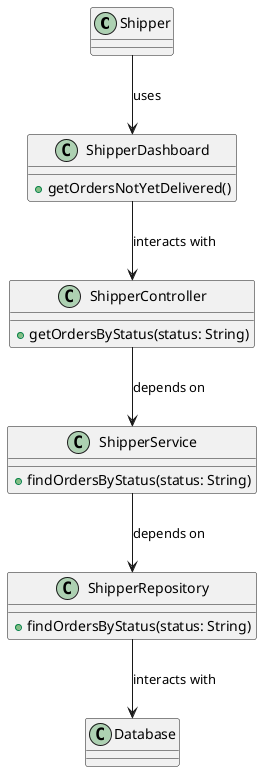 @startuml
class Shipper {
}

class ShipperDashboard {
  +getOrdersNotYetDelivered()
}

class ShipperController {
  +getOrdersByStatus(status: String)
}

class ShipperService {
  +findOrdersByStatus(status: String)
}

class ShipperRepository {
  +findOrdersByStatus(status: String)
}

class Database {
}

Shipper --> ShipperDashboard : uses
ShipperDashboard --> ShipperController : interacts with
ShipperController --> ShipperService : depends on
ShipperService --> ShipperRepository : depends on
ShipperRepository --> Database : interacts with
@enduml

